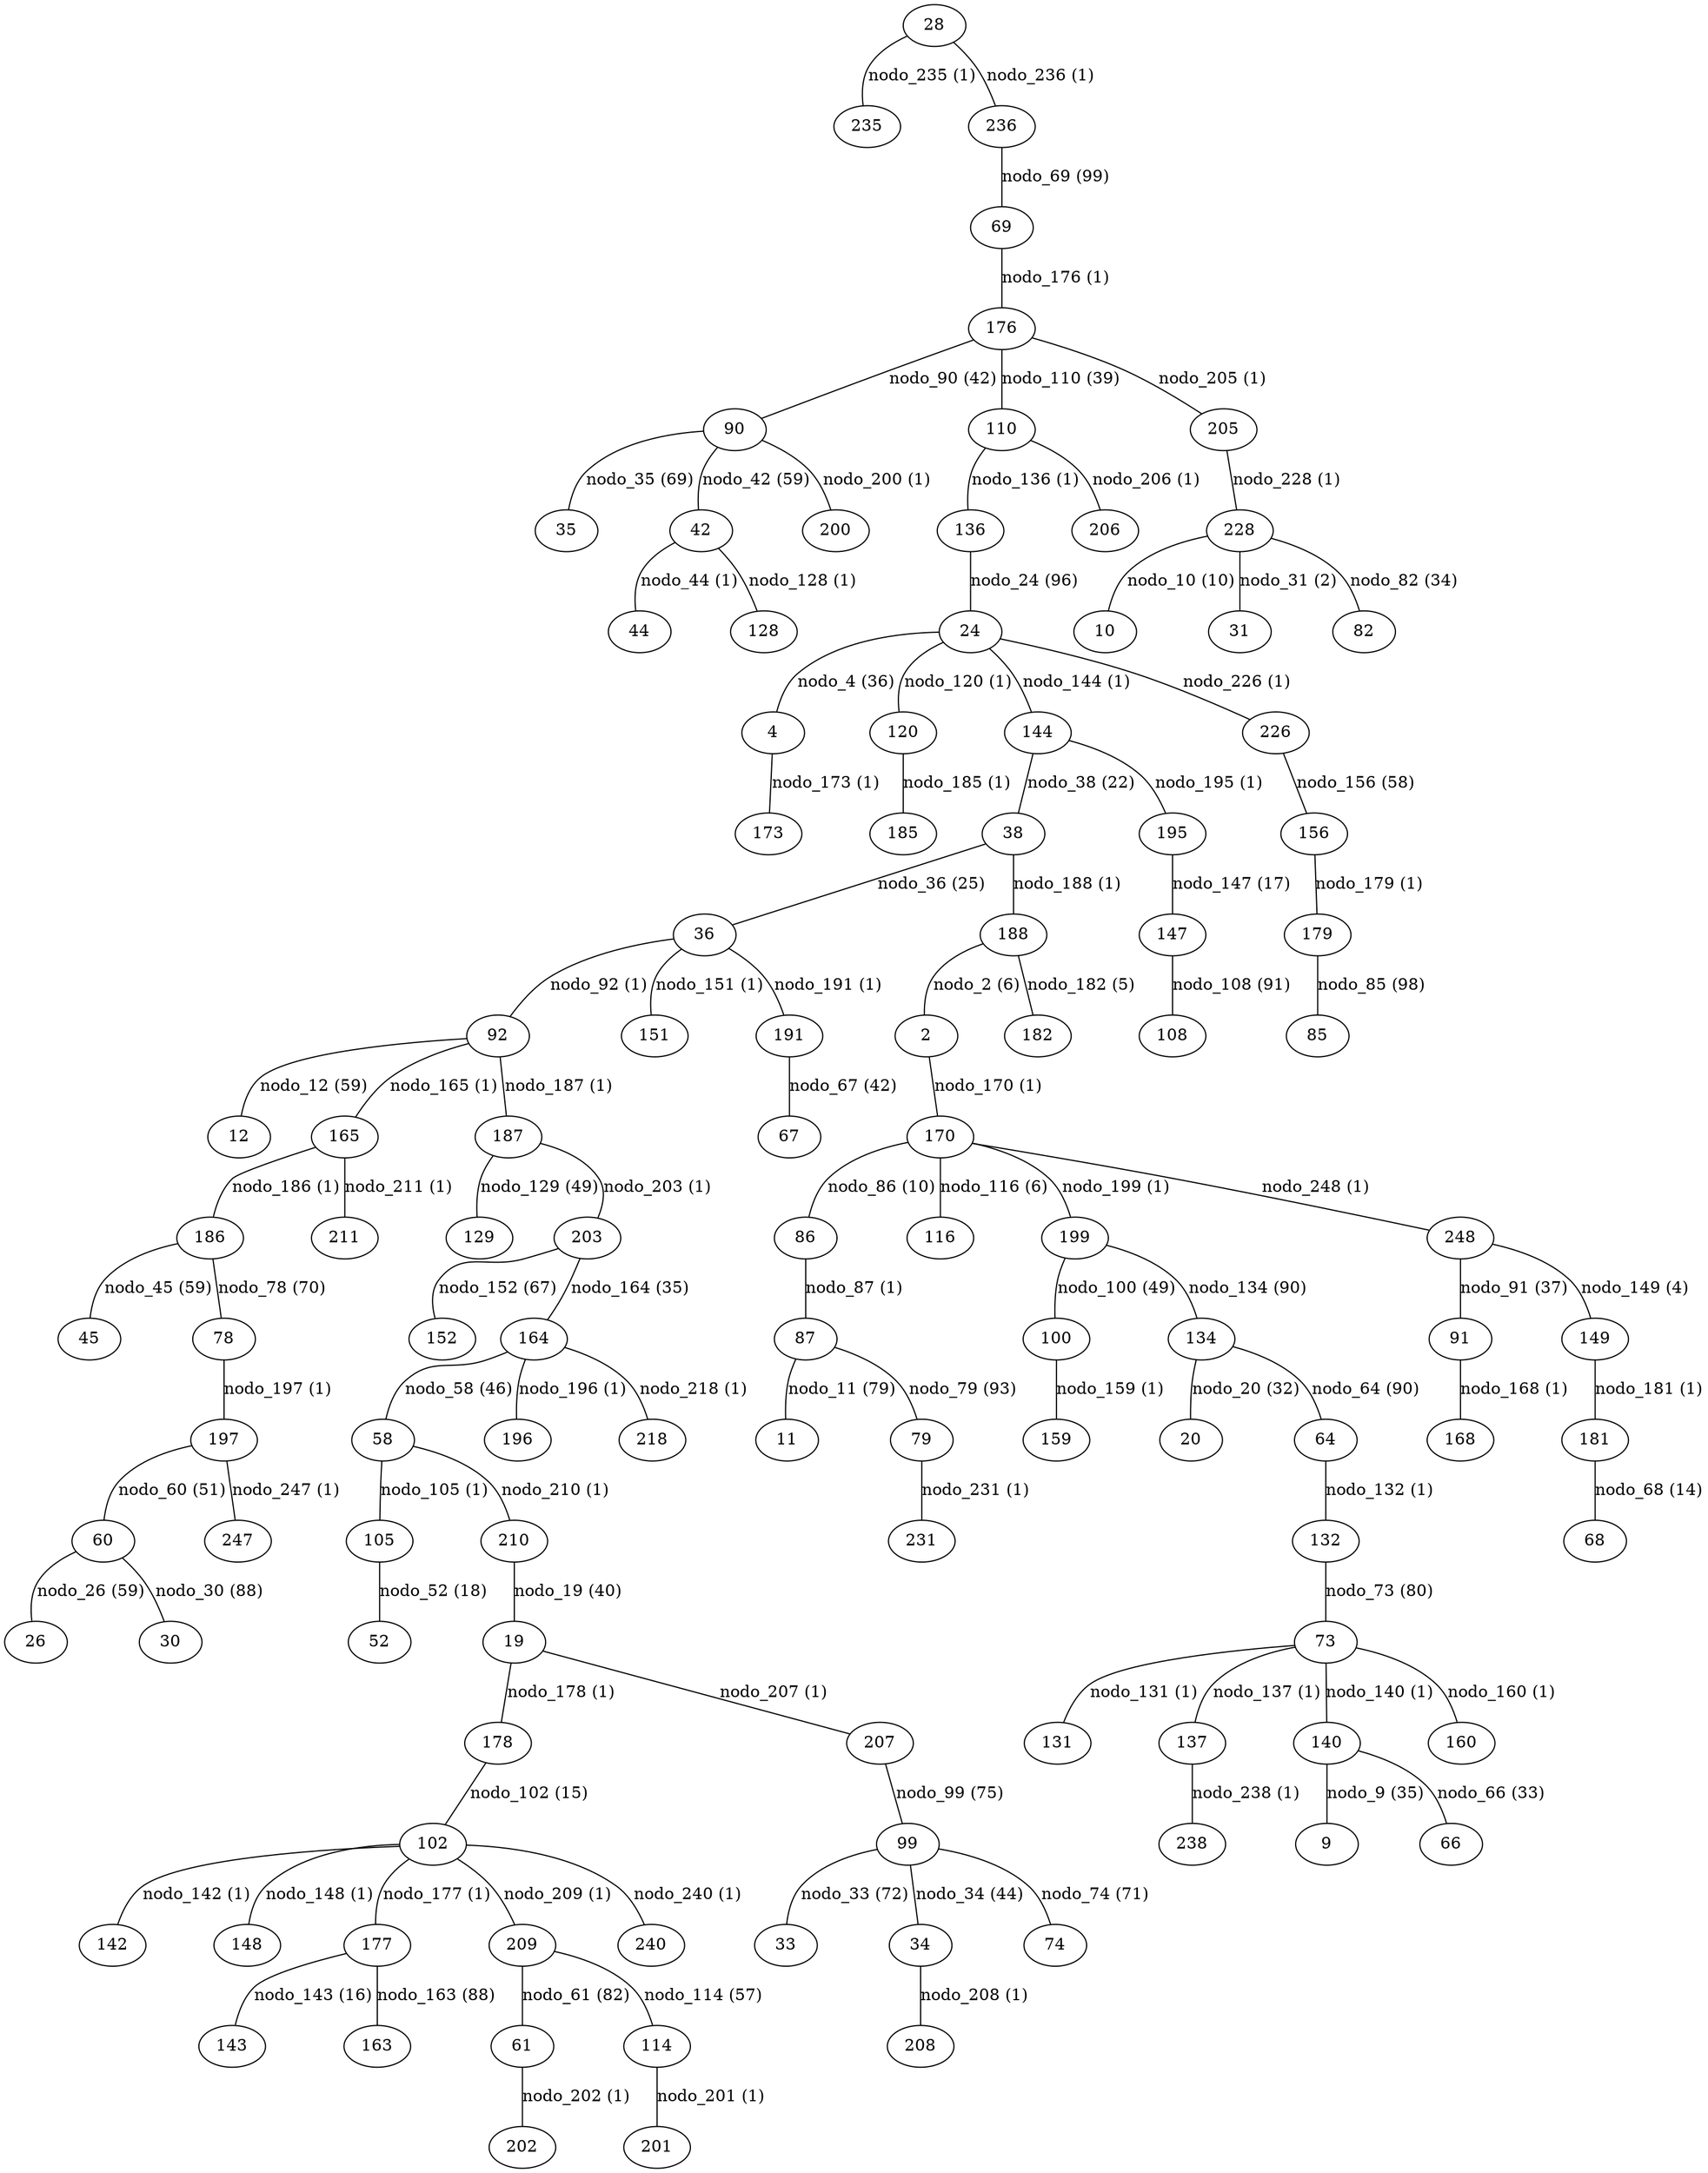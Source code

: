 graph {
  28 -- 235 [label="nodo_235 (1)"];
  28 -- 236 [label="nodo_236 (1)"];
  236 -- 69 [label="nodo_69 (99)"];
  69 -- 176 [label="nodo_176 (1)"];
  176 -- 90 [label="nodo_90 (42)"];
  176 -- 110 [label="nodo_110 (39)"];
  176 -- 205 [label="nodo_205 (1)"];
  205 -- 228 [label="nodo_228 (1)"];
  228 -- 10 [label="nodo_10 (10)"];
  228 -- 31 [label="nodo_31 (2)"];
  228 -- 82 [label="nodo_82 (34)"];
  110 -- 136 [label="nodo_136 (1)"];
  110 -- 206 [label="nodo_206 (1)"];
  136 -- 24 [label="nodo_24 (96)"];
  90 -- 35 [label="nodo_35 (69)"];
  90 -- 42 [label="nodo_42 (59)"];
  90 -- 200 [label="nodo_200 (1)"];
  42 -- 44 [label="nodo_44 (1)"];
  42 -- 128 [label="nodo_128 (1)"];
  24 -- 4 [label="nodo_4 (36)"];
  24 -- 120 [label="nodo_120 (1)"];
  24 -- 144 [label="nodo_144 (1)"];
  24 -- 226 [label="nodo_226 (1)"];
  120 -- 185 [label="nodo_185 (1)"];
  144 -- 38 [label="nodo_38 (22)"];
  144 -- 195 [label="nodo_195 (1)"];
  226 -- 156 [label="nodo_156 (58)"];
  195 -- 147 [label="nodo_147 (17)"];
  147 -- 108 [label="nodo_108 (91)"];
  38 -- 36 [label="nodo_36 (25)"];
  38 -- 188 [label="nodo_188 (1)"];
  188 -- 2 [label="nodo_2 (6)"];
  188 -- 182 [label="nodo_182 (5)"];
  2 -- 170 [label="nodo_170 (1)"];
  170 -- 86 [label="nodo_86 (10)"];
  170 -- 116 [label="nodo_116 (6)"];
  170 -- 199 [label="nodo_199 (1)"];
  170 -- 248 [label="nodo_248 (1)"];
  199 -- 100 [label="nodo_100 (49)"];
  199 -- 134 [label="nodo_134 (90)"];
  248 -- 91 [label="nodo_91 (37)"];
  248 -- 149 [label="nodo_149 (4)"];
  4 -- 173 [label="nodo_173 (1)"];
  149 -- 181 [label="nodo_181 (1)"];
  181 -- 68 [label="nodo_68 (14)"];
  86 -- 87 [label="nodo_87 (1)"];
  87 -- 11 [label="nodo_11 (79)"];
  87 -- 79 [label="nodo_79 (93)"];
  36 -- 92 [label="nodo_92 (1)"];
  36 -- 151 [label="nodo_151 (1)"];
  36 -- 191 [label="nodo_191 (1)"];
  92 -- 12 [label="nodo_12 (59)"];
  92 -- 165 [label="nodo_165 (1)"];
  92 -- 187 [label="nodo_187 (1)"];
  191 -- 67 [label="nodo_67 (42)"];
  165 -- 186 [label="nodo_186 (1)"];
  165 -- 211 [label="nodo_211 (1)"];
  187 -- 129 [label="nodo_129 (49)"];
  187 -- 203 [label="nodo_203 (1)"];
  186 -- 45 [label="nodo_45 (59)"];
  186 -- 78 [label="nodo_78 (70)"];
  203 -- 152 [label="nodo_152 (67)"];
  203 -- 164 [label="nodo_164 (35)"];
  156 -- 179 [label="nodo_179 (1)"];
  179 -- 85 [label="nodo_85 (98)"];
  91 -- 168 [label="nodo_168 (1)"];
  100 -- 159 [label="nodo_159 (1)"];
  164 -- 58 [label="nodo_58 (46)"];
  164 -- 196 [label="nodo_196 (1)"];
  164 -- 218 [label="nodo_218 (1)"];
  78 -- 197 [label="nodo_197 (1)"];
  134 -- 20 [label="nodo_20 (32)"];
  134 -- 64 [label="nodo_64 (90)"];
  197 -- 60 [label="nodo_60 (51)"];
  197 -- 247 [label="nodo_247 (1)"];
  58 -- 105 [label="nodo_105 (1)"];
  58 -- 210 [label="nodo_210 (1)"];
  105 -- 52 [label="nodo_52 (18)"];
  210 -- 19 [label="nodo_19 (40)"];
  79 -- 231 [label="nodo_231 (1)"];
  19 -- 178 [label="nodo_178 (1)"];
  19 -- 207 [label="nodo_207 (1)"];
  60 -- 26 [label="nodo_26 (59)"];
  60 -- 30 [label="nodo_30 (88)"];
  178 -- 102 [label="nodo_102 (15)"];
  207 -- 99 [label="nodo_99 (75)"];
  102 -- 142 [label="nodo_142 (1)"];
  102 -- 148 [label="nodo_148 (1)"];
  102 -- 177 [label="nodo_177 (1)"];
  102 -- 209 [label="nodo_209 (1)"];
  102 -- 240 [label="nodo_240 (1)"];
  177 -- 143 [label="nodo_143 (16)"];
  177 -- 163 [label="nodo_163 (88)"];
  209 -- 61 [label="nodo_61 (82)"];
  209 -- 114 [label="nodo_114 (57)"];
  64 -- 132 [label="nodo_132 (1)"];
  132 -- 73 [label="nodo_73 (80)"];
  114 -- 201 [label="nodo_201 (1)"];
  99 -- 33 [label="nodo_33 (72)"];
  99 -- 34 [label="nodo_34 (44)"];
  99 -- 74 [label="nodo_74 (71)"];
  61 -- 202 [label="nodo_202 (1)"];
  34 -- 208 [label="nodo_208 (1)"];
  73 -- 131 [label="nodo_131 (1)"];
  73 -- 137 [label="nodo_137 (1)"];
  73 -- 140 [label="nodo_140 (1)"];
  73 -- 160 [label="nodo_160 (1)"];
  137 -- 238 [label="nodo_238 (1)"];
  140 -- 9 [label="nodo_9 (35)"];
  140 -- 66 [label="nodo_66 (33)"];
}
